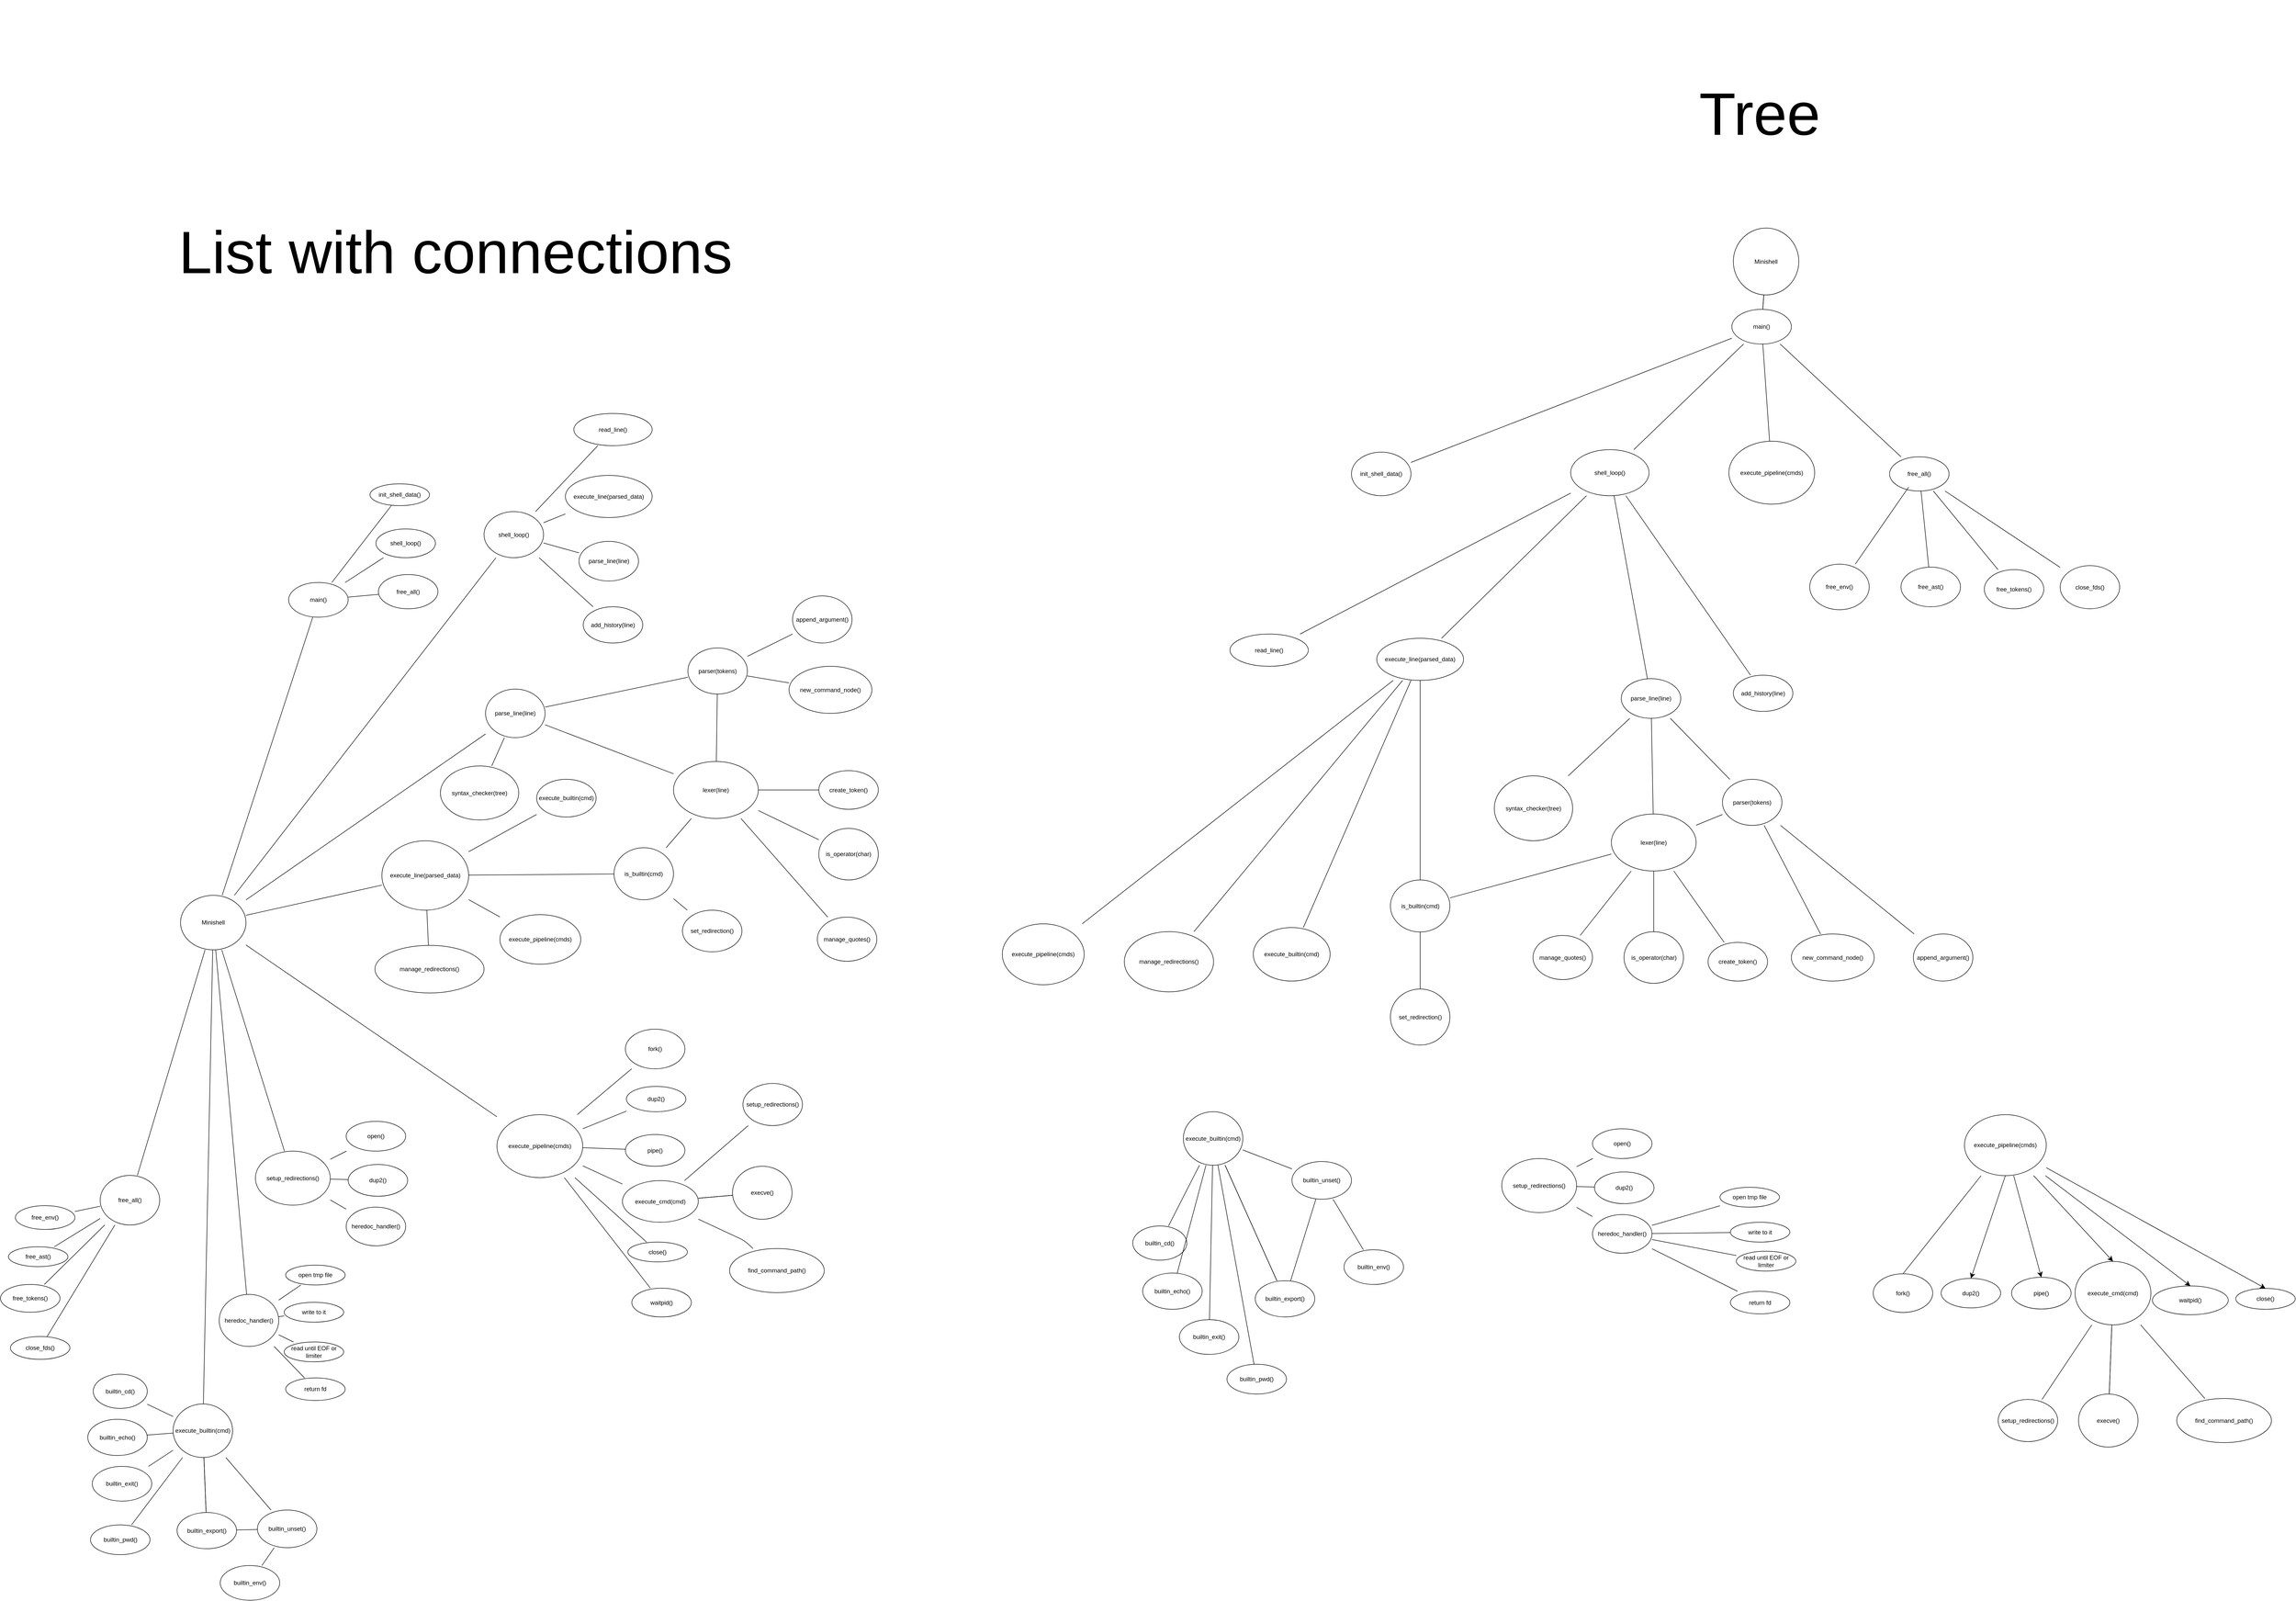 <mxfile version="26.2.14">
  <diagram name="Minishell Structure" id="DtzABPRZCQtBg7FaXgdR">
    <mxGraphModel dx="3992" dy="5484" grid="0" gridSize="10" guides="1" tooltips="1" connect="1" arrows="1" fold="1" page="0" pageScale="1" pageWidth="827" pageHeight="1169" math="0" shadow="0">
      <root>
        <mxCell id="0" />
        <mxCell id="1" parent="0" />
        <mxCell id="7zbYtxB0wOsQWNcl9e0u-2" value="Minishell" style="shape=ellipse;whiteSpace=wrap;html=1;" parent="1" vertex="1">
          <mxGeometry x="-150" y="507" width="132" height="110" as="geometry" />
        </mxCell>
        <mxCell id="7zbYtxB0wOsQWNcl9e0u-3" value="main()" style="shape=ellipse;whiteSpace=wrap;html=1;" parent="1" vertex="1" tooltip="Entry point, starts the shell loop.">
          <mxGeometry x="68" y="-124" width="120" height="70" as="geometry" />
        </mxCell>
        <mxCell id="7zbYtxB0wOsQWNcl9e0u-4" value="init_shell_data()" style="shape=ellipse;whiteSpace=wrap;html=1;" parent="1" vertex="1">
          <mxGeometry x="232" y="-323" width="120" height="44" as="geometry" />
        </mxCell>
        <mxCell id="7zbYtxB0wOsQWNcl9e0u-5" style="endArrow=none;" parent="1" source="7zbYtxB0wOsQWNcl9e0u-3" target="7zbYtxB0wOsQWNcl9e0u-4" edge="1">
          <mxGeometry relative="1" as="geometry" />
        </mxCell>
        <mxCell id="7zbYtxB0wOsQWNcl9e0u-6" value="shell_loop()" style="shape=ellipse;whiteSpace=wrap;html=1;" parent="1" vertex="1">
          <mxGeometry x="244" y="-232" width="120" height="58" as="geometry" />
        </mxCell>
        <mxCell id="7zbYtxB0wOsQWNcl9e0u-7" style="endArrow=none;" parent="1" source="7zbYtxB0wOsQWNcl9e0u-3" target="7zbYtxB0wOsQWNcl9e0u-6" edge="1">
          <mxGeometry relative="1" as="geometry" />
        </mxCell>
        <mxCell id="7zbYtxB0wOsQWNcl9e0u-8" value="free_all()" style="shape=ellipse;whiteSpace=wrap;html=1;" parent="1" vertex="1">
          <mxGeometry x="249" y="-140" width="120" height="69" as="geometry" />
        </mxCell>
        <mxCell id="7zbYtxB0wOsQWNcl9e0u-9" style="endArrow=none;" parent="1" source="7zbYtxB0wOsQWNcl9e0u-3" target="7zbYtxB0wOsQWNcl9e0u-8" edge="1">
          <mxGeometry relative="1" as="geometry" />
        </mxCell>
        <mxCell id="7zbYtxB0wOsQWNcl9e0u-10" style="endArrow=none;" parent="1" source="7zbYtxB0wOsQWNcl9e0u-2" target="7zbYtxB0wOsQWNcl9e0u-3" edge="1">
          <mxGeometry relative="1" as="geometry">
            <Array as="points" />
          </mxGeometry>
        </mxCell>
        <mxCell id="7zbYtxB0wOsQWNcl9e0u-11" value="shell_loop()" style="shape=ellipse;whiteSpace=wrap;html=1;" parent="1" vertex="1" tooltip="Main REPL loop: Read, Eval, Print, Loop.">
          <mxGeometry x="462" y="-267" width="120" height="93" as="geometry" />
        </mxCell>
        <mxCell id="7zbYtxB0wOsQWNcl9e0u-12" value="read_line()" style="shape=ellipse;whiteSpace=wrap;html=1;" parent="1" vertex="1">
          <mxGeometry x="643" y="-465" width="158" height="65" as="geometry" />
        </mxCell>
        <mxCell id="7zbYtxB0wOsQWNcl9e0u-13" style="endArrow=none;" parent="1" source="7zbYtxB0wOsQWNcl9e0u-11" target="7zbYtxB0wOsQWNcl9e0u-12" edge="1">
          <mxGeometry relative="1" as="geometry" />
        </mxCell>
        <mxCell id="7zbYtxB0wOsQWNcl9e0u-14" value="parse_line(line)" style="shape=ellipse;whiteSpace=wrap;html=1;" parent="1" vertex="1">
          <mxGeometry x="653.5" y="-207" width="120" height="80" as="geometry" />
        </mxCell>
        <mxCell id="7zbYtxB0wOsQWNcl9e0u-15" style="endArrow=none;" parent="1" source="7zbYtxB0wOsQWNcl9e0u-11" target="7zbYtxB0wOsQWNcl9e0u-14" edge="1">
          <mxGeometry relative="1" as="geometry" />
        </mxCell>
        <mxCell id="7zbYtxB0wOsQWNcl9e0u-16" value="execute_line(parsed_data)" style="shape=ellipse;whiteSpace=wrap;html=1;" parent="1" vertex="1">
          <mxGeometry x="626" y="-340" width="175" height="85" as="geometry" />
        </mxCell>
        <mxCell id="7zbYtxB0wOsQWNcl9e0u-17" style="endArrow=none;" parent="1" source="7zbYtxB0wOsQWNcl9e0u-11" target="7zbYtxB0wOsQWNcl9e0u-16" edge="1">
          <mxGeometry relative="1" as="geometry" />
        </mxCell>
        <mxCell id="7zbYtxB0wOsQWNcl9e0u-18" value="add_history(line)" style="shape=ellipse;whiteSpace=wrap;html=1;" parent="1" vertex="1">
          <mxGeometry x="662" y="-75" width="120" height="73" as="geometry" />
        </mxCell>
        <mxCell id="7zbYtxB0wOsQWNcl9e0u-19" style="endArrow=none;" parent="1" source="7zbYtxB0wOsQWNcl9e0u-11" target="7zbYtxB0wOsQWNcl9e0u-18" edge="1">
          <mxGeometry relative="1" as="geometry" />
        </mxCell>
        <mxCell id="7zbYtxB0wOsQWNcl9e0u-20" style="endArrow=none;" parent="1" source="7zbYtxB0wOsQWNcl9e0u-2" target="7zbYtxB0wOsQWNcl9e0u-11" edge="1">
          <mxGeometry relative="1" as="geometry" />
        </mxCell>
        <mxCell id="7zbYtxB0wOsQWNcl9e0u-25" value="parse_line(line)" style="shape=ellipse;whiteSpace=wrap;html=1;" parent="1" vertex="1" tooltip="Splits input into tokens, builds command structure.">
          <mxGeometry x="465" y="91" width="120" height="98" as="geometry" />
        </mxCell>
        <mxCell id="7zbYtxB0wOsQWNcl9e0u-27" value="is_operator(char)" style="shape=ellipse;whiteSpace=wrap;html=1;" parent="1" vertex="1">
          <mxGeometry x="1137" y="372" width="120" height="104" as="geometry" />
        </mxCell>
        <mxCell id="7zbYtxB0wOsQWNcl9e0u-28" style="endArrow=none;" parent="1" source="7zbYtxB0wOsQWNcl9e0u-26" target="7zbYtxB0wOsQWNcl9e0u-27" edge="1">
          <mxGeometry relative="1" as="geometry" />
        </mxCell>
        <mxCell id="7zbYtxB0wOsQWNcl9e0u-29" value="create_token()" style="shape=ellipse;whiteSpace=wrap;html=1;" parent="1" vertex="1">
          <mxGeometry x="1137" y="255.5" width="120" height="78" as="geometry" />
        </mxCell>
        <mxCell id="7zbYtxB0wOsQWNcl9e0u-30" style="endArrow=none;" parent="1" source="7zbYtxB0wOsQWNcl9e0u-26" target="7zbYtxB0wOsQWNcl9e0u-29" edge="1">
          <mxGeometry relative="1" as="geometry" />
        </mxCell>
        <mxCell id="7zbYtxB0wOsQWNcl9e0u-31" value="manage_quotes()" style="shape=ellipse;whiteSpace=wrap;html=1;" parent="1" vertex="1">
          <mxGeometry x="1134" y="551" width="120" height="89" as="geometry" />
        </mxCell>
        <mxCell id="7zbYtxB0wOsQWNcl9e0u-32" style="endArrow=none;" parent="1" source="7zbYtxB0wOsQWNcl9e0u-26" target="7zbYtxB0wOsQWNcl9e0u-31" edge="1">
          <mxGeometry relative="1" as="geometry" />
        </mxCell>
        <mxCell id="7zbYtxB0wOsQWNcl9e0u-33" style="endArrow=none;" parent="1" source="7zbYtxB0wOsQWNcl9e0u-25" target="7zbYtxB0wOsQWNcl9e0u-26" edge="1">
          <mxGeometry relative="1" as="geometry" />
        </mxCell>
        <mxCell id="7zbYtxB0wOsQWNcl9e0u-34" value="parser(tokens)" style="shape=ellipse;whiteSpace=wrap;html=1;" parent="1" vertex="1" tooltip="Parses tokens into command structure.">
          <mxGeometry x="873" y="8" width="120" height="93" as="geometry" />
        </mxCell>
        <mxCell id="7zbYtxB0wOsQWNcl9e0u-35" value="new_command_node()" style="shape=ellipse;whiteSpace=wrap;html=1;" parent="1" vertex="1">
          <mxGeometry x="1077" y="45" width="167" height="95" as="geometry" />
        </mxCell>
        <mxCell id="7zbYtxB0wOsQWNcl9e0u-36" style="endArrow=none;" parent="1" source="7zbYtxB0wOsQWNcl9e0u-34" target="7zbYtxB0wOsQWNcl9e0u-35" edge="1">
          <mxGeometry relative="1" as="geometry" />
        </mxCell>
        <mxCell id="7zbYtxB0wOsQWNcl9e0u-37" value="append_argument()" style="shape=ellipse;whiteSpace=wrap;html=1;" parent="1" vertex="1">
          <mxGeometry x="1084" y="-97" width="120" height="95" as="geometry" />
        </mxCell>
        <mxCell id="7zbYtxB0wOsQWNcl9e0u-38" style="endArrow=none;" parent="1" source="7zbYtxB0wOsQWNcl9e0u-34" target="7zbYtxB0wOsQWNcl9e0u-37" edge="1">
          <mxGeometry relative="1" as="geometry" />
        </mxCell>
        <mxCell id="7zbYtxB0wOsQWNcl9e0u-39" value="set_redirection()" style="shape=ellipse;whiteSpace=wrap;html=1;" parent="1" vertex="1">
          <mxGeometry x="862" y="537" width="120" height="84" as="geometry" />
        </mxCell>
        <mxCell id="7zbYtxB0wOsQWNcl9e0u-40" style="endArrow=none;" parent="1" source="7zbYtxB0wOsQWNcl9e0u-46" target="7zbYtxB0wOsQWNcl9e0u-39" edge="1">
          <mxGeometry relative="1" as="geometry" />
        </mxCell>
        <mxCell id="7zbYtxB0wOsQWNcl9e0u-41" style="endArrow=none;" parent="1" source="7zbYtxB0wOsQWNcl9e0u-25" target="7zbYtxB0wOsQWNcl9e0u-34" edge="1">
          <mxGeometry relative="1" as="geometry" />
        </mxCell>
        <mxCell id="7zbYtxB0wOsQWNcl9e0u-42" value="syntax_checker(tree)" style="shape=ellipse;whiteSpace=wrap;html=1;" parent="1" vertex="1">
          <mxGeometry x="374" y="246" width="158" height="109" as="geometry" />
        </mxCell>
        <mxCell id="7zbYtxB0wOsQWNcl9e0u-43" style="endArrow=none;" parent="1" source="7zbYtxB0wOsQWNcl9e0u-25" target="7zbYtxB0wOsQWNcl9e0u-42" edge="1">
          <mxGeometry relative="1" as="geometry" />
        </mxCell>
        <mxCell id="7zbYtxB0wOsQWNcl9e0u-44" style="endArrow=none;" parent="1" source="7zbYtxB0wOsQWNcl9e0u-2" target="7zbYtxB0wOsQWNcl9e0u-25" edge="1">
          <mxGeometry relative="1" as="geometry" />
        </mxCell>
        <mxCell id="7zbYtxB0wOsQWNcl9e0u-45" value="execute_line(parsed_data)" style="shape=ellipse;whiteSpace=wrap;html=1;" parent="1" vertex="1" tooltip="Handles command execution.">
          <mxGeometry x="256" y="397" width="175" height="140" as="geometry" />
        </mxCell>
        <mxCell id="7zbYtxB0wOsQWNcl9e0u-47" style="endArrow=none;" parent="1" source="7zbYtxB0wOsQWNcl9e0u-45" target="7zbYtxB0wOsQWNcl9e0u-46" edge="1">
          <mxGeometry relative="1" as="geometry" />
        </mxCell>
        <mxCell id="7zbYtxB0wOsQWNcl9e0u-48" value="execute_builtin(cmd)" style="shape=ellipse;whiteSpace=wrap;html=1;" parent="1" vertex="1">
          <mxGeometry x="568" y="273" width="120" height="76" as="geometry" />
        </mxCell>
        <mxCell id="7zbYtxB0wOsQWNcl9e0u-49" style="endArrow=none;" parent="1" source="7zbYtxB0wOsQWNcl9e0u-45" target="7zbYtxB0wOsQWNcl9e0u-48" edge="1">
          <mxGeometry relative="1" as="geometry" />
        </mxCell>
        <mxCell id="7zbYtxB0wOsQWNcl9e0u-50" value="execute_pipeline(cmds)" style="shape=ellipse;whiteSpace=wrap;html=1;" parent="1" vertex="1">
          <mxGeometry x="494" y="546" width="163" height="100" as="geometry" />
        </mxCell>
        <mxCell id="7zbYtxB0wOsQWNcl9e0u-51" style="endArrow=none;" parent="1" source="7zbYtxB0wOsQWNcl9e0u-45" target="7zbYtxB0wOsQWNcl9e0u-50" edge="1">
          <mxGeometry relative="1" as="geometry" />
        </mxCell>
        <mxCell id="7zbYtxB0wOsQWNcl9e0u-52" value="manage_redirections()" style="shape=ellipse;whiteSpace=wrap;html=1;" parent="1" vertex="1">
          <mxGeometry x="242" y="608" width="220" height="96" as="geometry" />
        </mxCell>
        <mxCell id="7zbYtxB0wOsQWNcl9e0u-53" style="endArrow=none;" parent="1" source="7zbYtxB0wOsQWNcl9e0u-45" target="7zbYtxB0wOsQWNcl9e0u-52" edge="1">
          <mxGeometry relative="1" as="geometry" />
        </mxCell>
        <mxCell id="7zbYtxB0wOsQWNcl9e0u-54" style="endArrow=none;" parent="1" source="7zbYtxB0wOsQWNcl9e0u-2" target="7zbYtxB0wOsQWNcl9e0u-45" edge="1">
          <mxGeometry relative="1" as="geometry" />
        </mxCell>
        <mxCell id="7zbYtxB0wOsQWNcl9e0u-55" value="execute_pipeline(cmds)" style="shape=ellipse;whiteSpace=wrap;html=1;" parent="1" vertex="1" tooltip="Executes commands connected with pipes.">
          <mxGeometry x="488" y="949.5" width="173" height="127" as="geometry" />
        </mxCell>
        <mxCell id="7zbYtxB0wOsQWNcl9e0u-56" value="pipe()" style="shape=ellipse;whiteSpace=wrap;html=1;" parent="1" vertex="1">
          <mxGeometry x="747" y="989.5" width="120" height="64" as="geometry" />
        </mxCell>
        <mxCell id="7zbYtxB0wOsQWNcl9e0u-57" style="endArrow=none;" parent="1" source="7zbYtxB0wOsQWNcl9e0u-55" target="7zbYtxB0wOsQWNcl9e0u-56" edge="1">
          <mxGeometry relative="1" as="geometry" />
        </mxCell>
        <mxCell id="7zbYtxB0wOsQWNcl9e0u-58" value="fork()" style="shape=ellipse;whiteSpace=wrap;html=1;" parent="1" vertex="1">
          <mxGeometry x="747" y="777" width="120" height="80" as="geometry" />
        </mxCell>
        <mxCell id="7zbYtxB0wOsQWNcl9e0u-59" style="endArrow=none;" parent="1" source="7zbYtxB0wOsQWNcl9e0u-55" target="7zbYtxB0wOsQWNcl9e0u-58" edge="1">
          <mxGeometry relative="1" as="geometry" />
        </mxCell>
        <mxCell id="7zbYtxB0wOsQWNcl9e0u-60" value="dup2()" style="shape=ellipse;whiteSpace=wrap;html=1;" parent="1" vertex="1">
          <mxGeometry x="749" y="892.5" width="120" height="51" as="geometry" />
        </mxCell>
        <mxCell id="7zbYtxB0wOsQWNcl9e0u-61" style="endArrow=none;" parent="1" source="7zbYtxB0wOsQWNcl9e0u-55" target="7zbYtxB0wOsQWNcl9e0u-60" edge="1">
          <mxGeometry relative="1" as="geometry" />
        </mxCell>
        <mxCell id="7zbYtxB0wOsQWNcl9e0u-62" value="close()" style="shape=ellipse;whiteSpace=wrap;html=1;" parent="1" vertex="1">
          <mxGeometry x="752" y="1206.5" width="120" height="40" as="geometry" />
        </mxCell>
        <mxCell id="7zbYtxB0wOsQWNcl9e0u-63" style="endArrow=none;" parent="1" source="7zbYtxB0wOsQWNcl9e0u-55" target="7zbYtxB0wOsQWNcl9e0u-62" edge="1">
          <mxGeometry relative="1" as="geometry" />
        </mxCell>
        <mxCell id="7zbYtxB0wOsQWNcl9e0u-64" value="waitpid()" style="shape=ellipse;whiteSpace=wrap;html=1;" parent="1" vertex="1">
          <mxGeometry x="760" y="1299.5" width="120" height="58" as="geometry" />
        </mxCell>
        <mxCell id="7zbYtxB0wOsQWNcl9e0u-65" style="endArrow=none;" parent="1" source="7zbYtxB0wOsQWNcl9e0u-55" target="7zbYtxB0wOsQWNcl9e0u-64" edge="1">
          <mxGeometry relative="1" as="geometry" />
        </mxCell>
        <mxCell id="7zbYtxB0wOsQWNcl9e0u-66" value="execute_cmd(cmd)" style="shape=ellipse;whiteSpace=wrap;html=1;" parent="1" vertex="1" tooltip="Executes a single command.">
          <mxGeometry x="741" y="1082.5" width="153" height="84" as="geometry" />
        </mxCell>
        <mxCell id="7zbYtxB0wOsQWNcl9e0u-67" value="setup_redirections()" style="shape=ellipse;whiteSpace=wrap;html=1;" parent="1" vertex="1">
          <mxGeometry x="984" y="886.5" width="120" height="85" as="geometry" />
        </mxCell>
        <mxCell id="7zbYtxB0wOsQWNcl9e0u-68" style="endArrow=none;" parent="1" source="7zbYtxB0wOsQWNcl9e0u-66" target="7zbYtxB0wOsQWNcl9e0u-67" edge="1">
          <mxGeometry relative="1" as="geometry" />
        </mxCell>
        <mxCell id="7zbYtxB0wOsQWNcl9e0u-70" style="endArrow=none;" parent="1" source="7zbYtxB0wOsQWNcl9e0u-66" target="7zbYtxB0wOsQWNcl9e0u-69" edge="1">
          <mxGeometry relative="1" as="geometry" />
        </mxCell>
        <mxCell id="7zbYtxB0wOsQWNcl9e0u-71" value="find_command_path()" style="shape=ellipse;whiteSpace=wrap;html=1;" parent="1" vertex="1">
          <mxGeometry x="957" y="1219.5" width="191" height="89" as="geometry" />
        </mxCell>
        <mxCell id="7zbYtxB0wOsQWNcl9e0u-72" style="endArrow=none;" parent="1" source="7zbYtxB0wOsQWNcl9e0u-66" target="7zbYtxB0wOsQWNcl9e0u-71" edge="1">
          <mxGeometry relative="1" as="geometry">
            <Array as="points">
              <mxPoint x="987" y="1203.5" />
            </Array>
          </mxGeometry>
        </mxCell>
        <mxCell id="7zbYtxB0wOsQWNcl9e0u-73" style="endArrow=none;" parent="1" source="7zbYtxB0wOsQWNcl9e0u-55" target="7zbYtxB0wOsQWNcl9e0u-66" edge="1">
          <mxGeometry relative="1" as="geometry" />
        </mxCell>
        <mxCell id="7zbYtxB0wOsQWNcl9e0u-74" style="endArrow=none;" parent="1" source="7zbYtxB0wOsQWNcl9e0u-2" target="7zbYtxB0wOsQWNcl9e0u-55" edge="1">
          <mxGeometry relative="1" as="geometry" />
        </mxCell>
        <mxCell id="7zbYtxB0wOsQWNcl9e0u-75" value="setup_redirections()" style="shape=ellipse;whiteSpace=wrap;html=1;" parent="1" vertex="1" tooltip="Handles &lt;, &gt;, &gt;&gt;, &lt;&lt; redirections.">
          <mxGeometry x="1" y="1023" width="151" height="109" as="geometry" />
        </mxCell>
        <mxCell id="7zbYtxB0wOsQWNcl9e0u-76" value="open()" style="shape=ellipse;whiteSpace=wrap;html=1;" parent="1" vertex="1">
          <mxGeometry x="184" y="963" width="120" height="60" as="geometry" />
        </mxCell>
        <mxCell id="7zbYtxB0wOsQWNcl9e0u-77" style="endArrow=none;" parent="1" source="7zbYtxB0wOsQWNcl9e0u-75" target="7zbYtxB0wOsQWNcl9e0u-76" edge="1">
          <mxGeometry relative="1" as="geometry">
            <Array as="points" />
          </mxGeometry>
        </mxCell>
        <mxCell id="7zbYtxB0wOsQWNcl9e0u-78" value="dup2()" style="shape=ellipse;whiteSpace=wrap;html=1;" parent="1" vertex="1">
          <mxGeometry x="188" y="1050" width="120" height="64" as="geometry" />
        </mxCell>
        <mxCell id="7zbYtxB0wOsQWNcl9e0u-79" style="endArrow=none;" parent="1" source="7zbYtxB0wOsQWNcl9e0u-75" target="7zbYtxB0wOsQWNcl9e0u-78" edge="1">
          <mxGeometry relative="1" as="geometry" />
        </mxCell>
        <mxCell id="7zbYtxB0wOsQWNcl9e0u-80" value="heredoc_handler()" style="shape=ellipse;whiteSpace=wrap;html=1;" parent="1" vertex="1">
          <mxGeometry x="184" y="1136" width="120" height="78" as="geometry" />
        </mxCell>
        <mxCell id="7zbYtxB0wOsQWNcl9e0u-81" style="endArrow=none;" parent="1" source="7zbYtxB0wOsQWNcl9e0u-75" target="7zbYtxB0wOsQWNcl9e0u-80" edge="1">
          <mxGeometry relative="1" as="geometry" />
        </mxCell>
        <mxCell id="7zbYtxB0wOsQWNcl9e0u-82" style="endArrow=none;" parent="1" source="7zbYtxB0wOsQWNcl9e0u-2" target="7zbYtxB0wOsQWNcl9e0u-75" edge="1">
          <mxGeometry relative="1" as="geometry" />
        </mxCell>
        <mxCell id="7zbYtxB0wOsQWNcl9e0u-83" value="heredoc_handler()" style="shape=ellipse;whiteSpace=wrap;html=1;" parent="1" vertex="1" tooltip="Handles here-document input.">
          <mxGeometry x="-72" y="1312" width="120" height="105" as="geometry" />
        </mxCell>
        <mxCell id="7zbYtxB0wOsQWNcl9e0u-84" value="open tmp file" style="shape=ellipse;whiteSpace=wrap;html=1;" parent="1" vertex="1">
          <mxGeometry x="62" y="1253" width="120" height="40" as="geometry" />
        </mxCell>
        <mxCell id="7zbYtxB0wOsQWNcl9e0u-85" style="endArrow=none;" parent="1" source="7zbYtxB0wOsQWNcl9e0u-83" target="7zbYtxB0wOsQWNcl9e0u-84" edge="1">
          <mxGeometry relative="1" as="geometry" />
        </mxCell>
        <mxCell id="7zbYtxB0wOsQWNcl9e0u-86" value="write to it" style="shape=ellipse;whiteSpace=wrap;html=1;" parent="1" vertex="1">
          <mxGeometry x="59" y="1328" width="120" height="40" as="geometry" />
        </mxCell>
        <mxCell id="7zbYtxB0wOsQWNcl9e0u-87" style="endArrow=none;" parent="1" source="7zbYtxB0wOsQWNcl9e0u-83" target="7zbYtxB0wOsQWNcl9e0u-86" edge="1">
          <mxGeometry relative="1" as="geometry" />
        </mxCell>
        <mxCell id="7zbYtxB0wOsQWNcl9e0u-88" value="read until EOF or limiter" style="shape=ellipse;whiteSpace=wrap;html=1;" parent="1" vertex="1">
          <mxGeometry x="59" y="1408" width="120" height="40" as="geometry" />
        </mxCell>
        <mxCell id="7zbYtxB0wOsQWNcl9e0u-89" style="endArrow=none;" parent="1" source="7zbYtxB0wOsQWNcl9e0u-83" target="7zbYtxB0wOsQWNcl9e0u-88" edge="1">
          <mxGeometry relative="1" as="geometry" />
        </mxCell>
        <mxCell id="7zbYtxB0wOsQWNcl9e0u-90" value="return fd" style="shape=ellipse;whiteSpace=wrap;html=1;" parent="1" vertex="1">
          <mxGeometry x="62" y="1480.5" width="120" height="45.5" as="geometry" />
        </mxCell>
        <mxCell id="7zbYtxB0wOsQWNcl9e0u-91" style="endArrow=none;" parent="1" source="7zbYtxB0wOsQWNcl9e0u-83" target="7zbYtxB0wOsQWNcl9e0u-90" edge="1">
          <mxGeometry relative="1" as="geometry" />
        </mxCell>
        <mxCell id="7zbYtxB0wOsQWNcl9e0u-92" style="endArrow=none;" parent="1" source="7zbYtxB0wOsQWNcl9e0u-2" target="7zbYtxB0wOsQWNcl9e0u-83" edge="1">
          <mxGeometry relative="1" as="geometry" />
        </mxCell>
        <mxCell id="7zbYtxB0wOsQWNcl9e0u-93" value="execute_builtin(cmd)" style="shape=ellipse;whiteSpace=wrap;html=1;" parent="1" vertex="1" tooltip="Executes built-in shell commands.">
          <mxGeometry x="-165" y="1533" width="120" height="108" as="geometry" />
        </mxCell>
        <mxCell id="7zbYtxB0wOsQWNcl9e0u-94" value="builtin_cd()" style="shape=ellipse;whiteSpace=wrap;html=1;" parent="1" vertex="1">
          <mxGeometry x="-326" y="1473" width="109" height="69" as="geometry" />
        </mxCell>
        <mxCell id="7zbYtxB0wOsQWNcl9e0u-95" style="endArrow=none;" parent="1" source="7zbYtxB0wOsQWNcl9e0u-93" target="7zbYtxB0wOsQWNcl9e0u-94" edge="1">
          <mxGeometry relative="1" as="geometry" />
        </mxCell>
        <mxCell id="7zbYtxB0wOsQWNcl9e0u-96" value="builtin_echo()" style="shape=ellipse;whiteSpace=wrap;html=1;" parent="1" vertex="1">
          <mxGeometry x="-337" y="1564" width="120" height="73" as="geometry" />
        </mxCell>
        <mxCell id="7zbYtxB0wOsQWNcl9e0u-97" style="endArrow=none;" parent="1" source="7zbYtxB0wOsQWNcl9e0u-93" target="7zbYtxB0wOsQWNcl9e0u-96" edge="1">
          <mxGeometry relative="1" as="geometry" />
        </mxCell>
        <mxCell id="7zbYtxB0wOsQWNcl9e0u-98" value="builtin_pwd()" style="shape=ellipse;whiteSpace=wrap;html=1;" parent="1" vertex="1">
          <mxGeometry x="-331.5" y="1777" width="120" height="60" as="geometry" />
        </mxCell>
        <mxCell id="7zbYtxB0wOsQWNcl9e0u-99" style="endArrow=none;" parent="1" source="7zbYtxB0wOsQWNcl9e0u-93" target="7zbYtxB0wOsQWNcl9e0u-98" edge="1">
          <mxGeometry relative="1" as="geometry" />
        </mxCell>
        <mxCell id="7zbYtxB0wOsQWNcl9e0u-101" style="endArrow=none;" parent="1" source="7zbYtxB0wOsQWNcl9e0u-93" target="7zbYtxB0wOsQWNcl9e0u-100" edge="1">
          <mxGeometry relative="1" as="geometry" />
        </mxCell>
        <mxCell id="7zbYtxB0wOsQWNcl9e0u-103" style="endArrow=none;" parent="1" source="7zbYtxB0wOsQWNcl9e0u-100" target="7zbYtxB0wOsQWNcl9e0u-102" edge="1">
          <mxGeometry relative="1" as="geometry" />
        </mxCell>
        <mxCell id="7zbYtxB0wOsQWNcl9e0u-104" value="builtin_env()" style="shape=ellipse;whiteSpace=wrap;html=1;" parent="1" vertex="1">
          <mxGeometry x="-70" y="1859" width="120" height="70" as="geometry" />
        </mxCell>
        <mxCell id="7zbYtxB0wOsQWNcl9e0u-105" style="endArrow=none;" parent="1" source="7zbYtxB0wOsQWNcl9e0u-102" target="7zbYtxB0wOsQWNcl9e0u-104" edge="1">
          <mxGeometry relative="1" as="geometry" />
        </mxCell>
        <mxCell id="7zbYtxB0wOsQWNcl9e0u-106" value="builtin_exit()" style="shape=ellipse;whiteSpace=wrap;html=1;" parent="1" vertex="1">
          <mxGeometry x="-328" y="1659" width="120" height="70" as="geometry" />
        </mxCell>
        <mxCell id="7zbYtxB0wOsQWNcl9e0u-107" style="endArrow=none;" parent="1" source="7zbYtxB0wOsQWNcl9e0u-93" target="7zbYtxB0wOsQWNcl9e0u-106" edge="1">
          <mxGeometry relative="1" as="geometry" />
        </mxCell>
        <mxCell id="7zbYtxB0wOsQWNcl9e0u-108" style="endArrow=none;" parent="1" source="7zbYtxB0wOsQWNcl9e0u-2" target="7zbYtxB0wOsQWNcl9e0u-93" edge="1">
          <mxGeometry relative="1" as="geometry" />
        </mxCell>
        <mxCell id="7zbYtxB0wOsQWNcl9e0u-109" value="free_all()" style="shape=ellipse;whiteSpace=wrap;html=1;" parent="1" vertex="1" tooltip="Frees memory and resources.">
          <mxGeometry x="-312" y="1072" width="120" height="100" as="geometry" />
        </mxCell>
        <mxCell id="7zbYtxB0wOsQWNcl9e0u-110" value="free_tokens()" style="shape=ellipse;whiteSpace=wrap;html=1;" parent="1" vertex="1">
          <mxGeometry x="-513" y="1292" width="120" height="56" as="geometry" />
        </mxCell>
        <mxCell id="7zbYtxB0wOsQWNcl9e0u-111" style="endArrow=none;" parent="1" source="7zbYtxB0wOsQWNcl9e0u-109" target="7zbYtxB0wOsQWNcl9e0u-110" edge="1">
          <mxGeometry relative="1" as="geometry" />
        </mxCell>
        <mxCell id="7zbYtxB0wOsQWNcl9e0u-112" value="free_ast()" style="shape=ellipse;whiteSpace=wrap;html=1;" parent="1" vertex="1">
          <mxGeometry x="-497" y="1216" width="120" height="40" as="geometry" />
        </mxCell>
        <mxCell id="7zbYtxB0wOsQWNcl9e0u-113" style="endArrow=none;" parent="1" source="7zbYtxB0wOsQWNcl9e0u-109" target="7zbYtxB0wOsQWNcl9e0u-112" edge="1">
          <mxGeometry relative="1" as="geometry" />
        </mxCell>
        <mxCell id="7zbYtxB0wOsQWNcl9e0u-114" value="free_env()" style="shape=ellipse;whiteSpace=wrap;html=1;" parent="1" vertex="1">
          <mxGeometry x="-483" y="1133" width="120" height="48" as="geometry" />
        </mxCell>
        <mxCell id="7zbYtxB0wOsQWNcl9e0u-115" style="endArrow=none;" parent="1" source="7zbYtxB0wOsQWNcl9e0u-109" target="7zbYtxB0wOsQWNcl9e0u-114" edge="1">
          <mxGeometry relative="1" as="geometry" />
        </mxCell>
        <mxCell id="7zbYtxB0wOsQWNcl9e0u-116" value="close_fds()" style="shape=ellipse;whiteSpace=wrap;html=1;" parent="1" vertex="1">
          <mxGeometry x="-493" y="1397" width="120" height="46" as="geometry" />
        </mxCell>
        <mxCell id="7zbYtxB0wOsQWNcl9e0u-117" style="endArrow=none;" parent="1" source="7zbYtxB0wOsQWNcl9e0u-109" target="7zbYtxB0wOsQWNcl9e0u-116" edge="1">
          <mxGeometry relative="1" as="geometry" />
        </mxCell>
        <mxCell id="7zbYtxB0wOsQWNcl9e0u-118" style="endArrow=none;" parent="1" source="7zbYtxB0wOsQWNcl9e0u-2" target="7zbYtxB0wOsQWNcl9e0u-109" edge="1">
          <mxGeometry relative="1" as="geometry" />
        </mxCell>
        <mxCell id="7zbYtxB0wOsQWNcl9e0u-119" value="" style="endArrow=none;" parent="1" source="7zbYtxB0wOsQWNcl9e0u-26" target="7zbYtxB0wOsQWNcl9e0u-46" edge="1">
          <mxGeometry relative="1" as="geometry">
            <mxPoint x="529" y="637" as="sourcePoint" />
            <mxPoint x="703" y="897" as="targetPoint" />
          </mxGeometry>
        </mxCell>
        <mxCell id="7zbYtxB0wOsQWNcl9e0u-46" value="is_builtin(cmd)" style="shape=ellipse;whiteSpace=wrap;html=1;" parent="1" vertex="1">
          <mxGeometry x="724" y="411" width="120" height="105" as="geometry" />
        </mxCell>
        <mxCell id="7zbYtxB0wOsQWNcl9e0u-120" value="" style="endArrow=none;" parent="1" source="7zbYtxB0wOsQWNcl9e0u-34" target="7zbYtxB0wOsQWNcl9e0u-26" edge="1">
          <mxGeometry relative="1" as="geometry">
            <mxPoint x="844" y="361" as="sourcePoint" />
            <mxPoint x="616" y="493" as="targetPoint" />
          </mxGeometry>
        </mxCell>
        <mxCell id="7zbYtxB0wOsQWNcl9e0u-26" value="lexer(line)" style="shape=ellipse;whiteSpace=wrap;html=1;" parent="1" vertex="1" tooltip="Lexical analysis of input line.">
          <mxGeometry x="844" y="237" width="171" height="115" as="geometry" />
        </mxCell>
        <mxCell id="7zbYtxB0wOsQWNcl9e0u-122" value="" style="endArrow=none;" parent="1" source="7zbYtxB0wOsQWNcl9e0u-93" target="7zbYtxB0wOsQWNcl9e0u-100" edge="1">
          <mxGeometry relative="1" as="geometry">
            <mxPoint x="-46" y="1421" as="sourcePoint" />
            <mxPoint x="253" y="1737" as="targetPoint" />
          </mxGeometry>
        </mxCell>
        <mxCell id="7zbYtxB0wOsQWNcl9e0u-100" value="builtin_export()" style="shape=ellipse;whiteSpace=wrap;html=1;" parent="1" vertex="1">
          <mxGeometry x="-157" y="1752" width="120" height="73" as="geometry" />
        </mxCell>
        <mxCell id="7zbYtxB0wOsQWNcl9e0u-123" value="" style="endArrow=none;" parent="1" source="7zbYtxB0wOsQWNcl9e0u-93" target="7zbYtxB0wOsQWNcl9e0u-102" edge="1">
          <mxGeometry relative="1" as="geometry">
            <mxPoint x="-55" y="1421" as="sourcePoint" />
            <mxPoint x="257" y="1837" as="targetPoint" />
          </mxGeometry>
        </mxCell>
        <mxCell id="7zbYtxB0wOsQWNcl9e0u-102" value="builtin_unset()" style="shape=ellipse;whiteSpace=wrap;html=1;" parent="1" vertex="1">
          <mxGeometry x="5" y="1747" width="120" height="76" as="geometry" />
        </mxCell>
        <mxCell id="axIb98ZmFcMpfsLdlZpw-1" value="" style="endArrow=none;" edge="1" parent="1" source="7zbYtxB0wOsQWNcl9e0u-66" target="7zbYtxB0wOsQWNcl9e0u-69">
          <mxGeometry relative="1" as="geometry">
            <mxPoint x="894" y="1105.5" as="sourcePoint" />
            <mxPoint x="1095" y="1055.5" as="targetPoint" />
          </mxGeometry>
        </mxCell>
        <mxCell id="7zbYtxB0wOsQWNcl9e0u-69" value="execve()" style="shape=ellipse;whiteSpace=wrap;html=1;" parent="1" vertex="1">
          <mxGeometry x="963" y="1053.5" width="120" height="107" as="geometry" />
        </mxCell>
        <mxCell id="axIb98ZmFcMpfsLdlZpw-2" value="Minishell" style="shape=ellipse;whiteSpace=wrap;html=1;" vertex="1" parent="1">
          <mxGeometry x="2981" y="-839" width="132" height="135" as="geometry" />
        </mxCell>
        <mxCell id="axIb98ZmFcMpfsLdlZpw-4" value="init_shell_data()" style="shape=ellipse;whiteSpace=wrap;html=1;" vertex="1" parent="1">
          <mxGeometry x="2211" y="-387" width="120" height="88" as="geometry" />
        </mxCell>
        <mxCell id="axIb98ZmFcMpfsLdlZpw-5" style="endArrow=none;" edge="1" parent="1" source="axIb98ZmFcMpfsLdlZpw-3" target="axIb98ZmFcMpfsLdlZpw-4">
          <mxGeometry relative="1" as="geometry" />
        </mxCell>
        <mxCell id="axIb98ZmFcMpfsLdlZpw-6" value="shell_loop()" style="shape=ellipse;whiteSpace=wrap;html=1;" vertex="1" parent="1">
          <mxGeometry x="2653" y="-392" width="158" height="93" as="geometry" />
        </mxCell>
        <mxCell id="axIb98ZmFcMpfsLdlZpw-7" style="endArrow=none;" edge="1" parent="1" source="axIb98ZmFcMpfsLdlZpw-3" target="axIb98ZmFcMpfsLdlZpw-6">
          <mxGeometry relative="1" as="geometry" />
        </mxCell>
        <mxCell id="axIb98ZmFcMpfsLdlZpw-8" value="free_all()" style="shape=ellipse;whiteSpace=wrap;html=1;" vertex="1" parent="1">
          <mxGeometry x="3296" y="-377.5" width="120" height="69" as="geometry" />
        </mxCell>
        <mxCell id="axIb98ZmFcMpfsLdlZpw-9" style="endArrow=none;" edge="1" parent="1" source="axIb98ZmFcMpfsLdlZpw-3" target="axIb98ZmFcMpfsLdlZpw-8">
          <mxGeometry relative="1" as="geometry" />
        </mxCell>
        <mxCell id="axIb98ZmFcMpfsLdlZpw-10" style="endArrow=none;" edge="1" parent="1" source="axIb98ZmFcMpfsLdlZpw-2" target="axIb98ZmFcMpfsLdlZpw-3">
          <mxGeometry relative="1" as="geometry">
            <Array as="points" />
          </mxGeometry>
        </mxCell>
        <mxCell id="axIb98ZmFcMpfsLdlZpw-12" value="read_line()" style="shape=ellipse;whiteSpace=wrap;html=1;" vertex="1" parent="1">
          <mxGeometry x="1966" y="-20" width="158" height="65" as="geometry" />
        </mxCell>
        <mxCell id="axIb98ZmFcMpfsLdlZpw-13" style="endArrow=none;" edge="1" parent="1" source="axIb98ZmFcMpfsLdlZpw-6" target="axIb98ZmFcMpfsLdlZpw-12">
          <mxGeometry relative="1" as="geometry">
            <mxPoint x="2614" y="-9" as="sourcePoint" />
          </mxGeometry>
        </mxCell>
        <mxCell id="axIb98ZmFcMpfsLdlZpw-14" value="parse_line(line)" style="shape=ellipse;whiteSpace=wrap;html=1;" vertex="1" parent="1">
          <mxGeometry x="2755" y="70" width="120" height="80" as="geometry" />
        </mxCell>
        <mxCell id="axIb98ZmFcMpfsLdlZpw-15" style="endArrow=none;" edge="1" parent="1" source="axIb98ZmFcMpfsLdlZpw-6" target="axIb98ZmFcMpfsLdlZpw-14">
          <mxGeometry relative="1" as="geometry">
            <mxPoint x="2785" y="-465" as="sourcePoint" />
            <Array as="points" />
          </mxGeometry>
        </mxCell>
        <mxCell id="axIb98ZmFcMpfsLdlZpw-16" value="execute_line(parsed_data)" style="shape=ellipse;whiteSpace=wrap;html=1;" vertex="1" parent="1">
          <mxGeometry x="2262" y="-11.5" width="175" height="85" as="geometry" />
        </mxCell>
        <mxCell id="axIb98ZmFcMpfsLdlZpw-17" style="endArrow=none;" edge="1" parent="1" source="axIb98ZmFcMpfsLdlZpw-6" target="axIb98ZmFcMpfsLdlZpw-16">
          <mxGeometry relative="1" as="geometry">
            <mxPoint x="2650" y="65" as="targetPoint" />
          </mxGeometry>
        </mxCell>
        <mxCell id="axIb98ZmFcMpfsLdlZpw-18" value="add_history(line)" style="shape=ellipse;whiteSpace=wrap;html=1;" vertex="1" parent="1">
          <mxGeometry x="2981" y="63" width="120" height="73" as="geometry" />
        </mxCell>
        <mxCell id="axIb98ZmFcMpfsLdlZpw-19" style="endArrow=none;" edge="1" parent="1" source="axIb98ZmFcMpfsLdlZpw-6" target="axIb98ZmFcMpfsLdlZpw-18">
          <mxGeometry relative="1" as="geometry">
            <Array as="points" />
          </mxGeometry>
        </mxCell>
        <mxCell id="axIb98ZmFcMpfsLdlZpw-22" value="is_operator(char)" style="shape=ellipse;whiteSpace=wrap;html=1;" vertex="1" parent="1">
          <mxGeometry x="2760.5" y="580.5" width="120" height="104" as="geometry" />
        </mxCell>
        <mxCell id="axIb98ZmFcMpfsLdlZpw-23" style="endArrow=none;" edge="1" parent="1" source="axIb98ZmFcMpfsLdlZpw-113" target="axIb98ZmFcMpfsLdlZpw-22">
          <mxGeometry relative="1" as="geometry" />
        </mxCell>
        <mxCell id="axIb98ZmFcMpfsLdlZpw-24" value="create_token()" style="shape=ellipse;whiteSpace=wrap;html=1;" vertex="1" parent="1">
          <mxGeometry x="2930" y="602" width="120" height="78" as="geometry" />
        </mxCell>
        <mxCell id="axIb98ZmFcMpfsLdlZpw-25" style="endArrow=none;" edge="1" parent="1" source="axIb98ZmFcMpfsLdlZpw-113" target="axIb98ZmFcMpfsLdlZpw-24">
          <mxGeometry relative="1" as="geometry" />
        </mxCell>
        <mxCell id="axIb98ZmFcMpfsLdlZpw-26" value="manage_quotes()" style="shape=ellipse;whiteSpace=wrap;html=1;" vertex="1" parent="1">
          <mxGeometry x="2577" y="588" width="120" height="89" as="geometry" />
        </mxCell>
        <mxCell id="axIb98ZmFcMpfsLdlZpw-27" style="endArrow=none;" edge="1" parent="1" source="axIb98ZmFcMpfsLdlZpw-113" target="axIb98ZmFcMpfsLdlZpw-26">
          <mxGeometry relative="1" as="geometry" />
        </mxCell>
        <mxCell id="axIb98ZmFcMpfsLdlZpw-28" style="endArrow=none;" edge="1" parent="1" source="axIb98ZmFcMpfsLdlZpw-14" target="axIb98ZmFcMpfsLdlZpw-113">
          <mxGeometry relative="1" as="geometry" />
        </mxCell>
        <mxCell id="axIb98ZmFcMpfsLdlZpw-29" value="parser(tokens)" style="shape=ellipse;whiteSpace=wrap;html=1;" vertex="1" tooltip="Parses tokens into command structure." parent="1">
          <mxGeometry x="2959" y="273" width="120" height="93" as="geometry" />
        </mxCell>
        <mxCell id="axIb98ZmFcMpfsLdlZpw-30" value="new_command_node()" style="shape=ellipse;whiteSpace=wrap;html=1;" vertex="1" parent="1">
          <mxGeometry x="3098" y="585" width="167" height="95" as="geometry" />
        </mxCell>
        <mxCell id="axIb98ZmFcMpfsLdlZpw-31" style="endArrow=none;" edge="1" parent="1" source="axIb98ZmFcMpfsLdlZpw-29" target="axIb98ZmFcMpfsLdlZpw-30">
          <mxGeometry relative="1" as="geometry" />
        </mxCell>
        <mxCell id="axIb98ZmFcMpfsLdlZpw-32" value="append_argument()" style="shape=ellipse;whiteSpace=wrap;html=1;" vertex="1" parent="1">
          <mxGeometry x="3344" y="585" width="120" height="95" as="geometry" />
        </mxCell>
        <mxCell id="axIb98ZmFcMpfsLdlZpw-33" style="endArrow=none;" edge="1" parent="1" source="axIb98ZmFcMpfsLdlZpw-29" target="axIb98ZmFcMpfsLdlZpw-32">
          <mxGeometry relative="1" as="geometry" />
        </mxCell>
        <mxCell id="axIb98ZmFcMpfsLdlZpw-34" value="set_redirection()" style="shape=ellipse;whiteSpace=wrap;html=1;" vertex="1" parent="1">
          <mxGeometry x="2289.5" y="696" width="120" height="113" as="geometry" />
        </mxCell>
        <mxCell id="axIb98ZmFcMpfsLdlZpw-35" style="endArrow=none;" edge="1" parent="1" source="axIb98ZmFcMpfsLdlZpw-111" target="axIb98ZmFcMpfsLdlZpw-34">
          <mxGeometry relative="1" as="geometry" />
        </mxCell>
        <mxCell id="axIb98ZmFcMpfsLdlZpw-36" style="endArrow=none;" edge="1" parent="1" source="axIb98ZmFcMpfsLdlZpw-14" target="axIb98ZmFcMpfsLdlZpw-29">
          <mxGeometry relative="1" as="geometry" />
        </mxCell>
        <mxCell id="axIb98ZmFcMpfsLdlZpw-37" value="syntax_checker(tree)" style="shape=ellipse;whiteSpace=wrap;html=1;" vertex="1" parent="1">
          <mxGeometry x="2499" y="266" width="158" height="131" as="geometry" />
        </mxCell>
        <mxCell id="axIb98ZmFcMpfsLdlZpw-38" style="endArrow=none;" edge="1" parent="1" source="axIb98ZmFcMpfsLdlZpw-14" target="axIb98ZmFcMpfsLdlZpw-37">
          <mxGeometry relative="1" as="geometry">
            <mxPoint x="2998" y="248" as="targetPoint" />
          </mxGeometry>
        </mxCell>
        <mxCell id="axIb98ZmFcMpfsLdlZpw-41" style="endArrow=none;" edge="1" parent="1" source="axIb98ZmFcMpfsLdlZpw-16" target="axIb98ZmFcMpfsLdlZpw-111">
          <mxGeometry relative="1" as="geometry">
            <mxPoint x="2291" y="340" as="sourcePoint" />
          </mxGeometry>
        </mxCell>
        <mxCell id="axIb98ZmFcMpfsLdlZpw-42" value="execute_builtin(cmd)" style="shape=ellipse;whiteSpace=wrap;html=1;" vertex="1" parent="1">
          <mxGeometry x="2013" y="572" width="155" height="108" as="geometry" />
        </mxCell>
        <mxCell id="axIb98ZmFcMpfsLdlZpw-43" style="endArrow=none;" edge="1" parent="1" source="axIb98ZmFcMpfsLdlZpw-16" target="axIb98ZmFcMpfsLdlZpw-42">
          <mxGeometry relative="1" as="geometry" />
        </mxCell>
        <mxCell id="axIb98ZmFcMpfsLdlZpw-44" value="execute_pipeline(cmds)" style="shape=ellipse;whiteSpace=wrap;html=1;" vertex="1" parent="1">
          <mxGeometry x="1507" y="564.5" width="165" height="123" as="geometry" />
        </mxCell>
        <mxCell id="axIb98ZmFcMpfsLdlZpw-45" style="endArrow=none;" edge="1" parent="1" source="axIb98ZmFcMpfsLdlZpw-16" target="axIb98ZmFcMpfsLdlZpw-44">
          <mxGeometry relative="1" as="geometry" />
        </mxCell>
        <mxCell id="axIb98ZmFcMpfsLdlZpw-46" value="manage_redirections()" style="shape=ellipse;whiteSpace=wrap;html=1;" vertex="1" parent="1">
          <mxGeometry x="1753" y="580.25" width="180" height="121.5" as="geometry" />
        </mxCell>
        <mxCell id="axIb98ZmFcMpfsLdlZpw-47" style="endArrow=none;" edge="1" parent="1" source="axIb98ZmFcMpfsLdlZpw-16" target="axIb98ZmFcMpfsLdlZpw-46">
          <mxGeometry relative="1" as="geometry">
            <Array as="points" />
          </mxGeometry>
        </mxCell>
        <mxCell id="axIb98ZmFcMpfsLdlZpw-49" value="execute_pipeline(cmds)" style="shape=ellipse;whiteSpace=wrap;html=1;" vertex="1" tooltip="Executes commands connected with pipes." parent="1">
          <mxGeometry x="2972" y="-409" width="173" height="127" as="geometry" />
        </mxCell>
        <mxCell id="axIb98ZmFcMpfsLdlZpw-67" style="endArrow=none;" edge="1" parent="1" source="axIb98ZmFcMpfsLdlZpw-3" target="axIb98ZmFcMpfsLdlZpw-49">
          <mxGeometry relative="1" as="geometry" />
        </mxCell>
        <mxCell id="axIb98ZmFcMpfsLdlZpw-68" value="setup_redirections()" style="shape=ellipse;whiteSpace=wrap;html=1;" vertex="1" tooltip="Handles &lt;, &gt;, &gt;&gt;, &lt;&lt; redirections." parent="1">
          <mxGeometry x="2514" y="1038" width="151" height="109" as="geometry" />
        </mxCell>
        <mxCell id="axIb98ZmFcMpfsLdlZpw-69" value="open()" style="shape=ellipse;whiteSpace=wrap;html=1;" vertex="1" parent="1">
          <mxGeometry x="2697" y="978" width="120" height="60" as="geometry" />
        </mxCell>
        <mxCell id="axIb98ZmFcMpfsLdlZpw-70" style="endArrow=none;" edge="1" parent="1" source="axIb98ZmFcMpfsLdlZpw-68" target="axIb98ZmFcMpfsLdlZpw-69">
          <mxGeometry relative="1" as="geometry">
            <Array as="points" />
          </mxGeometry>
        </mxCell>
        <mxCell id="axIb98ZmFcMpfsLdlZpw-71" value="dup2()" style="shape=ellipse;whiteSpace=wrap;html=1;" vertex="1" parent="1">
          <mxGeometry x="2701" y="1065" width="120" height="64" as="geometry" />
        </mxCell>
        <mxCell id="axIb98ZmFcMpfsLdlZpw-72" style="endArrow=none;" edge="1" parent="1" source="axIb98ZmFcMpfsLdlZpw-68" target="axIb98ZmFcMpfsLdlZpw-71">
          <mxGeometry relative="1" as="geometry" />
        </mxCell>
        <mxCell id="axIb98ZmFcMpfsLdlZpw-73" value="heredoc_handler()" style="shape=ellipse;whiteSpace=wrap;html=1;" vertex="1" parent="1">
          <mxGeometry x="2697" y="1151" width="120" height="78" as="geometry" />
        </mxCell>
        <mxCell id="axIb98ZmFcMpfsLdlZpw-74" style="endArrow=none;" edge="1" parent="1" source="axIb98ZmFcMpfsLdlZpw-68" target="axIb98ZmFcMpfsLdlZpw-73">
          <mxGeometry relative="1" as="geometry" />
        </mxCell>
        <mxCell id="axIb98ZmFcMpfsLdlZpw-77" value="open tmp file" style="shape=ellipse;whiteSpace=wrap;html=1;" vertex="1" parent="1">
          <mxGeometry x="2954" y="1096" width="120" height="40" as="geometry" />
        </mxCell>
        <mxCell id="axIb98ZmFcMpfsLdlZpw-78" style="endArrow=none;" edge="1" parent="1" source="axIb98ZmFcMpfsLdlZpw-73" target="axIb98ZmFcMpfsLdlZpw-77">
          <mxGeometry relative="1" as="geometry">
            <Array as="points" />
          </mxGeometry>
        </mxCell>
        <mxCell id="axIb98ZmFcMpfsLdlZpw-79" value="write to it" style="shape=ellipse;whiteSpace=wrap;html=1;" vertex="1" parent="1">
          <mxGeometry x="2975" y="1166.5" width="120" height="40" as="geometry" />
        </mxCell>
        <mxCell id="axIb98ZmFcMpfsLdlZpw-80" style="endArrow=none;" edge="1" parent="1" source="axIb98ZmFcMpfsLdlZpw-73" target="axIb98ZmFcMpfsLdlZpw-79">
          <mxGeometry relative="1" as="geometry" />
        </mxCell>
        <mxCell id="axIb98ZmFcMpfsLdlZpw-81" value="read until EOF or limiter" style="shape=ellipse;whiteSpace=wrap;html=1;" vertex="1" parent="1">
          <mxGeometry x="2987" y="1225" width="120" height="40" as="geometry" />
        </mxCell>
        <mxCell id="axIb98ZmFcMpfsLdlZpw-82" style="endArrow=none;" edge="1" parent="1" source="axIb98ZmFcMpfsLdlZpw-73" target="axIb98ZmFcMpfsLdlZpw-81">
          <mxGeometry relative="1" as="geometry" />
        </mxCell>
        <mxCell id="axIb98ZmFcMpfsLdlZpw-83" value="return fd" style="shape=ellipse;whiteSpace=wrap;html=1;" vertex="1" parent="1">
          <mxGeometry x="2975" y="1305.75" width="120" height="45.5" as="geometry" />
        </mxCell>
        <mxCell id="axIb98ZmFcMpfsLdlZpw-84" style="endArrow=none;" edge="1" parent="1" source="axIb98ZmFcMpfsLdlZpw-73" target="axIb98ZmFcMpfsLdlZpw-83">
          <mxGeometry relative="1" as="geometry" />
        </mxCell>
        <mxCell id="axIb98ZmFcMpfsLdlZpw-86" value="execute_builtin(cmd)" style="shape=ellipse;whiteSpace=wrap;html=1;" vertex="1" tooltip="Executes built-in shell commands." parent="1">
          <mxGeometry x="1872" y="943.5" width="120" height="108" as="geometry" />
        </mxCell>
        <mxCell id="axIb98ZmFcMpfsLdlZpw-87" value="builtin_cd()" style="shape=ellipse;whiteSpace=wrap;html=1;" vertex="1" parent="1">
          <mxGeometry x="1770" y="1174" width="109" height="69" as="geometry" />
        </mxCell>
        <mxCell id="axIb98ZmFcMpfsLdlZpw-88" style="endArrow=none;" edge="1" parent="1" source="axIb98ZmFcMpfsLdlZpw-86" target="axIb98ZmFcMpfsLdlZpw-87">
          <mxGeometry relative="1" as="geometry" />
        </mxCell>
        <mxCell id="axIb98ZmFcMpfsLdlZpw-89" value="builtin_echo()" style="shape=ellipse;whiteSpace=wrap;html=1;" vertex="1" parent="1">
          <mxGeometry x="1790" y="1269" width="120" height="73" as="geometry" />
        </mxCell>
        <mxCell id="axIb98ZmFcMpfsLdlZpw-90" style="endArrow=none;" edge="1" parent="1" source="axIb98ZmFcMpfsLdlZpw-86" target="axIb98ZmFcMpfsLdlZpw-89">
          <mxGeometry relative="1" as="geometry" />
        </mxCell>
        <mxCell id="axIb98ZmFcMpfsLdlZpw-91" value="builtin_pwd()" style="shape=ellipse;whiteSpace=wrap;html=1;" vertex="1" parent="1">
          <mxGeometry x="1960" y="1453" width="120" height="60" as="geometry" />
        </mxCell>
        <mxCell id="axIb98ZmFcMpfsLdlZpw-92" style="endArrow=none;" edge="1" parent="1" source="axIb98ZmFcMpfsLdlZpw-86" target="axIb98ZmFcMpfsLdlZpw-91">
          <mxGeometry relative="1" as="geometry" />
        </mxCell>
        <mxCell id="axIb98ZmFcMpfsLdlZpw-93" style="endArrow=none;" edge="1" parent="1" source="axIb98ZmFcMpfsLdlZpw-86" target="axIb98ZmFcMpfsLdlZpw-115">
          <mxGeometry relative="1" as="geometry" />
        </mxCell>
        <mxCell id="axIb98ZmFcMpfsLdlZpw-94" style="endArrow=none;" edge="1" parent="1" source="axIb98ZmFcMpfsLdlZpw-115" target="axIb98ZmFcMpfsLdlZpw-117">
          <mxGeometry relative="1" as="geometry" />
        </mxCell>
        <mxCell id="axIb98ZmFcMpfsLdlZpw-95" value="builtin_env()" style="shape=ellipse;whiteSpace=wrap;html=1;" vertex="1" parent="1">
          <mxGeometry x="2196" y="1222" width="120" height="70" as="geometry" />
        </mxCell>
        <mxCell id="axIb98ZmFcMpfsLdlZpw-96" style="endArrow=none;" edge="1" parent="1" source="axIb98ZmFcMpfsLdlZpw-117" target="axIb98ZmFcMpfsLdlZpw-95">
          <mxGeometry relative="1" as="geometry" />
        </mxCell>
        <mxCell id="axIb98ZmFcMpfsLdlZpw-97" value="builtin_exit()" style="shape=ellipse;whiteSpace=wrap;html=1;" vertex="1" parent="1">
          <mxGeometry x="1864" y="1363" width="120" height="70" as="geometry" />
        </mxCell>
        <mxCell id="axIb98ZmFcMpfsLdlZpw-98" style="endArrow=none;" edge="1" parent="1" source="axIb98ZmFcMpfsLdlZpw-86" target="axIb98ZmFcMpfsLdlZpw-97">
          <mxGeometry relative="1" as="geometry" />
        </mxCell>
        <mxCell id="axIb98ZmFcMpfsLdlZpw-101" value="free_tokens()" style="shape=ellipse;whiteSpace=wrap;html=1;" vertex="1" parent="1">
          <mxGeometry x="3487" y="-150" width="120" height="79" as="geometry" />
        </mxCell>
        <mxCell id="axIb98ZmFcMpfsLdlZpw-102" style="endArrow=none;" edge="1" parent="1" source="axIb98ZmFcMpfsLdlZpw-8" target="axIb98ZmFcMpfsLdlZpw-101">
          <mxGeometry relative="1" as="geometry" />
        </mxCell>
        <mxCell id="axIb98ZmFcMpfsLdlZpw-103" value="free_ast()" style="shape=ellipse;whiteSpace=wrap;html=1;" vertex="1" parent="1">
          <mxGeometry x="3319" y="-155" width="120" height="80" as="geometry" />
        </mxCell>
        <mxCell id="axIb98ZmFcMpfsLdlZpw-104" style="endArrow=none;" edge="1" parent="1" source="axIb98ZmFcMpfsLdlZpw-8" target="axIb98ZmFcMpfsLdlZpw-103">
          <mxGeometry relative="1" as="geometry">
            <mxPoint x="3430" y="-728" as="sourcePoint" />
          </mxGeometry>
        </mxCell>
        <mxCell id="axIb98ZmFcMpfsLdlZpw-105" value="free_env()" style="shape=ellipse;whiteSpace=wrap;html=1;" vertex="1" parent="1">
          <mxGeometry x="3135" y="-161" width="120" height="92" as="geometry" />
        </mxCell>
        <mxCell id="axIb98ZmFcMpfsLdlZpw-106" style="endArrow=none;exitX=0.321;exitY=0.884;exitDx=0;exitDy=0;exitPerimeter=0;" edge="1" parent="1" source="axIb98ZmFcMpfsLdlZpw-8" target="axIb98ZmFcMpfsLdlZpw-105">
          <mxGeometry relative="1" as="geometry">
            <mxPoint x="3427" y="-751" as="sourcePoint" />
            <Array as="points" />
          </mxGeometry>
        </mxCell>
        <mxCell id="axIb98ZmFcMpfsLdlZpw-107" value="close_fds()" style="shape=ellipse;whiteSpace=wrap;html=1;" vertex="1" parent="1">
          <mxGeometry x="3640" y="-158" width="120" height="87" as="geometry" />
        </mxCell>
        <mxCell id="axIb98ZmFcMpfsLdlZpw-108" style="endArrow=none;" edge="1" parent="1" source="axIb98ZmFcMpfsLdlZpw-8" target="axIb98ZmFcMpfsLdlZpw-107">
          <mxGeometry relative="1" as="geometry" />
        </mxCell>
        <mxCell id="axIb98ZmFcMpfsLdlZpw-110" value="" style="endArrow=none;" edge="1" parent="1" source="axIb98ZmFcMpfsLdlZpw-113" target="axIb98ZmFcMpfsLdlZpw-111">
          <mxGeometry relative="1" as="geometry">
            <mxPoint x="3042" y="652" as="sourcePoint" />
            <mxPoint x="3216" y="912" as="targetPoint" />
          </mxGeometry>
        </mxCell>
        <mxCell id="axIb98ZmFcMpfsLdlZpw-111" value="is_builtin(cmd)" style="shape=ellipse;whiteSpace=wrap;html=1;" vertex="1" parent="1">
          <mxGeometry x="2289.5" y="476" width="120" height="105" as="geometry" />
        </mxCell>
        <mxCell id="axIb98ZmFcMpfsLdlZpw-112" value="" style="endArrow=none;" edge="1" parent="1" source="axIb98ZmFcMpfsLdlZpw-29" target="axIb98ZmFcMpfsLdlZpw-113">
          <mxGeometry relative="1" as="geometry">
            <mxPoint x="3357" y="376" as="sourcePoint" />
            <mxPoint x="3129" y="508" as="targetPoint" />
          </mxGeometry>
        </mxCell>
        <mxCell id="axIb98ZmFcMpfsLdlZpw-113" value="lexer(line)" style="shape=ellipse;whiteSpace=wrap;html=1;" vertex="1" tooltip="Lexical analysis of input line." parent="1">
          <mxGeometry x="2735" y="343" width="171" height="115" as="geometry" />
        </mxCell>
        <mxCell id="axIb98ZmFcMpfsLdlZpw-114" value="" style="endArrow=none;" edge="1" parent="1" source="axIb98ZmFcMpfsLdlZpw-86" target="axIb98ZmFcMpfsLdlZpw-115">
          <mxGeometry relative="1" as="geometry">
            <mxPoint x="2467" y="1436" as="sourcePoint" />
            <mxPoint x="2766" y="1752" as="targetPoint" />
          </mxGeometry>
        </mxCell>
        <mxCell id="axIb98ZmFcMpfsLdlZpw-115" value="builtin_export()" style="shape=ellipse;whiteSpace=wrap;html=1;" vertex="1" parent="1">
          <mxGeometry x="2017" y="1284.5" width="120" height="73" as="geometry" />
        </mxCell>
        <mxCell id="axIb98ZmFcMpfsLdlZpw-116" value="" style="endArrow=none;" edge="1" parent="1" source="axIb98ZmFcMpfsLdlZpw-86" target="axIb98ZmFcMpfsLdlZpw-117">
          <mxGeometry relative="1" as="geometry">
            <mxPoint x="2458" y="1436" as="sourcePoint" />
            <mxPoint x="2770" y="1852" as="targetPoint" />
          </mxGeometry>
        </mxCell>
        <mxCell id="axIb98ZmFcMpfsLdlZpw-117" value="builtin_unset()" style="shape=ellipse;whiteSpace=wrap;html=1;" vertex="1" parent="1">
          <mxGeometry x="2091" y="1044" width="120" height="76" as="geometry" />
        </mxCell>
        <mxCell id="axIb98ZmFcMpfsLdlZpw-120" value="&lt;font style=&quot;font-size: 121px;&quot;&gt;Tree&amp;nbsp;&lt;/font&gt;" style="text;strokeColor=none;fillColor=none;html=1;align=center;verticalAlign=middle;whiteSpace=wrap;rounded=0;fontSize=21;" vertex="1" parent="1">
          <mxGeometry x="2806" y="-1299" width="490" height="460" as="geometry" />
        </mxCell>
        <mxCell id="axIb98ZmFcMpfsLdlZpw-121" value="&lt;font style=&quot;font-size: 121px;&quot;&gt;List&lt;span style=&quot;white-space: pre;&quot;&gt;&amp;nbsp;with connections&lt;/span&gt;&lt;/font&gt;" style="text;strokeColor=none;fillColor=none;html=1;align=center;verticalAlign=middle;whiteSpace=wrap;rounded=0;fontSize=21;" vertex="1" parent="1">
          <mxGeometry x="-187" y="-1020" width="1183" height="460" as="geometry" />
        </mxCell>
        <mxCell id="axIb98ZmFcMpfsLdlZpw-122" value="" style="endArrow=none;" edge="1" parent="1" source="axIb98ZmFcMpfsLdlZpw-2" target="axIb98ZmFcMpfsLdlZpw-3">
          <mxGeometry relative="1" as="geometry">
            <mxPoint x="3023" y="-626" as="sourcePoint" />
            <mxPoint x="3085" y="965" as="targetPoint" />
          </mxGeometry>
        </mxCell>
        <mxCell id="axIb98ZmFcMpfsLdlZpw-3" value="main()" style="shape=ellipse;whiteSpace=wrap;html=1;" vertex="1" tooltip="Entry point, starts the shell loop." parent="1">
          <mxGeometry x="2978" y="-675" width="120" height="70" as="geometry" />
        </mxCell>
        <mxCell id="axIb98ZmFcMpfsLdlZpw-147" value="execute_pipeline(cmds)" style="shape=ellipse;whiteSpace=wrap;html=1;" vertex="1" parent="1">
          <mxGeometry x="3447" y="949.5" width="165" height="123" as="geometry" />
        </mxCell>
        <mxCell id="axIb98ZmFcMpfsLdlZpw-149" value="pipe()" style="shape=ellipse;whiteSpace=wrap;html=1;" vertex="1" parent="1">
          <mxGeometry x="3542" y="1277.5" width="120" height="64" as="geometry" />
        </mxCell>
        <mxCell id="axIb98ZmFcMpfsLdlZpw-150" value="fork()" style="shape=ellipse;whiteSpace=wrap;html=1;" vertex="1" parent="1">
          <mxGeometry x="3263" y="1270.5" width="120" height="78" as="geometry" />
        </mxCell>
        <mxCell id="axIb98ZmFcMpfsLdlZpw-151" value="dup2()" style="shape=ellipse;whiteSpace=wrap;html=1;" vertex="1" parent="1">
          <mxGeometry x="3400" y="1279.75" width="120" height="59.5" as="geometry" />
        </mxCell>
        <mxCell id="axIb98ZmFcMpfsLdlZpw-152" value="close()" style="shape=ellipse;whiteSpace=wrap;html=1;" vertex="1" parent="1">
          <mxGeometry x="3994" y="1300" width="120" height="42" as="geometry" />
        </mxCell>
        <mxCell id="axIb98ZmFcMpfsLdlZpw-153" value="waitpid()" style="shape=ellipse;whiteSpace=wrap;html=1;" vertex="1" parent="1">
          <mxGeometry x="3826" y="1295" width="153" height="58" as="geometry" />
        </mxCell>
        <mxCell id="axIb98ZmFcMpfsLdlZpw-154" value="execute_cmd(cmd)" style="shape=ellipse;whiteSpace=wrap;html=1;" vertex="1" tooltip="Executes a single command." parent="1">
          <mxGeometry x="3670" y="1245.5" width="153" height="128" as="geometry" />
        </mxCell>
        <mxCell id="axIb98ZmFcMpfsLdlZpw-155" value="setup_redirections()" style="shape=ellipse;whiteSpace=wrap;html=1;" vertex="1" parent="1">
          <mxGeometry x="3515" y="1524" width="120" height="85" as="geometry" />
        </mxCell>
        <mxCell id="axIb98ZmFcMpfsLdlZpw-156" style="endArrow=none;" edge="1" parent="1" source="axIb98ZmFcMpfsLdlZpw-154" target="axIb98ZmFcMpfsLdlZpw-155">
          <mxGeometry relative="1" as="geometry" />
        </mxCell>
        <mxCell id="axIb98ZmFcMpfsLdlZpw-157" style="endArrow=none;" edge="1" parent="1" source="axIb98ZmFcMpfsLdlZpw-154" target="axIb98ZmFcMpfsLdlZpw-161">
          <mxGeometry relative="1" as="geometry" />
        </mxCell>
        <mxCell id="axIb98ZmFcMpfsLdlZpw-158" value="find_command_path()" style="shape=ellipse;whiteSpace=wrap;html=1;" vertex="1" parent="1">
          <mxGeometry x="3875" y="1522" width="191" height="89" as="geometry" />
        </mxCell>
        <mxCell id="axIb98ZmFcMpfsLdlZpw-159" style="endArrow=none;" edge="1" parent="1" source="axIb98ZmFcMpfsLdlZpw-154" target="axIb98ZmFcMpfsLdlZpw-158">
          <mxGeometry relative="1" as="geometry">
            <Array as="points" />
          </mxGeometry>
        </mxCell>
        <mxCell id="axIb98ZmFcMpfsLdlZpw-160" value="" style="endArrow=none;" edge="1" parent="1" source="axIb98ZmFcMpfsLdlZpw-154" target="axIb98ZmFcMpfsLdlZpw-161">
          <mxGeometry relative="1" as="geometry">
            <mxPoint x="4063" y="1035" as="sourcePoint" />
            <mxPoint x="4264" y="985" as="targetPoint" />
          </mxGeometry>
        </mxCell>
        <mxCell id="axIb98ZmFcMpfsLdlZpw-161" value="execve()" style="shape=ellipse;whiteSpace=wrap;html=1;" vertex="1" parent="1">
          <mxGeometry x="3677" y="1513" width="120" height="107" as="geometry" />
        </mxCell>
        <mxCell id="axIb98ZmFcMpfsLdlZpw-162" style="endArrow=none;entryX=0.5;entryY=0;entryDx=0;entryDy=0;" edge="1" parent="1" source="axIb98ZmFcMpfsLdlZpw-147" target="axIb98ZmFcMpfsLdlZpw-150">
          <mxGeometry relative="1" as="geometry">
            <mxPoint x="3454" y="1180" as="sourcePoint" />
            <mxPoint x="3245" y="1314" as="targetPoint" />
          </mxGeometry>
        </mxCell>
        <mxCell id="axIb98ZmFcMpfsLdlZpw-163" value="" style="edgeStyle=none;orthogonalLoop=1;jettySize=auto;html=1;rounded=0;fontSize=12;startSize=8;endSize=8;curved=1;exitX=0.5;exitY=1;exitDx=0;exitDy=0;entryX=0.5;entryY=0;entryDx=0;entryDy=0;" edge="1" parent="1" source="axIb98ZmFcMpfsLdlZpw-147" target="axIb98ZmFcMpfsLdlZpw-151">
          <mxGeometry width="120" relative="1" as="geometry">
            <mxPoint x="3409" y="1444" as="sourcePoint" />
            <mxPoint x="3529" y="1444" as="targetPoint" />
            <Array as="points" />
          </mxGeometry>
        </mxCell>
        <mxCell id="axIb98ZmFcMpfsLdlZpw-164" value="" style="edgeStyle=none;orthogonalLoop=1;jettySize=auto;html=1;rounded=0;fontSize=12;startSize=8;endSize=8;curved=1;entryX=0.5;entryY=0;entryDx=0;entryDy=0;" edge="1" parent="1" source="axIb98ZmFcMpfsLdlZpw-147" target="axIb98ZmFcMpfsLdlZpw-149">
          <mxGeometry width="120" relative="1" as="geometry">
            <mxPoint x="3283" y="1419" as="sourcePoint" />
            <mxPoint x="3403" y="1419" as="targetPoint" />
            <Array as="points" />
          </mxGeometry>
        </mxCell>
        <mxCell id="axIb98ZmFcMpfsLdlZpw-165" value="" style="edgeStyle=none;orthogonalLoop=1;jettySize=auto;html=1;rounded=0;fontSize=12;startSize=8;endSize=8;curved=1;entryX=0.5;entryY=0;entryDx=0;entryDy=0;" edge="1" parent="1" source="axIb98ZmFcMpfsLdlZpw-147" target="axIb98ZmFcMpfsLdlZpw-154">
          <mxGeometry width="120" relative="1" as="geometry">
            <mxPoint x="3283" y="1419" as="sourcePoint" />
            <mxPoint x="3403" y="1419" as="targetPoint" />
            <Array as="points" />
          </mxGeometry>
        </mxCell>
        <mxCell id="axIb98ZmFcMpfsLdlZpw-166" value="" style="edgeStyle=none;orthogonalLoop=1;jettySize=auto;html=1;rounded=0;fontSize=12;startSize=8;endSize=8;curved=1;entryX=0.5;entryY=0;entryDx=0;entryDy=0;" edge="1" parent="1" source="axIb98ZmFcMpfsLdlZpw-147" target="axIb98ZmFcMpfsLdlZpw-153">
          <mxGeometry width="120" relative="1" as="geometry">
            <mxPoint x="3729" y="1395" as="sourcePoint" />
            <mxPoint x="3849" y="1395" as="targetPoint" />
            <Array as="points" />
          </mxGeometry>
        </mxCell>
        <mxCell id="axIb98ZmFcMpfsLdlZpw-167" value="" style="edgeStyle=none;orthogonalLoop=1;jettySize=auto;html=1;rounded=0;fontSize=12;startSize=8;endSize=8;curved=1;entryX=0.5;entryY=0;entryDx=0;entryDy=0;" edge="1" parent="1" source="axIb98ZmFcMpfsLdlZpw-147" target="axIb98ZmFcMpfsLdlZpw-152">
          <mxGeometry width="120" relative="1" as="geometry">
            <mxPoint x="3729" y="1395" as="sourcePoint" />
            <mxPoint x="3849" y="1395" as="targetPoint" />
            <Array as="points" />
          </mxGeometry>
        </mxCell>
      </root>
    </mxGraphModel>
  </diagram>
</mxfile>
